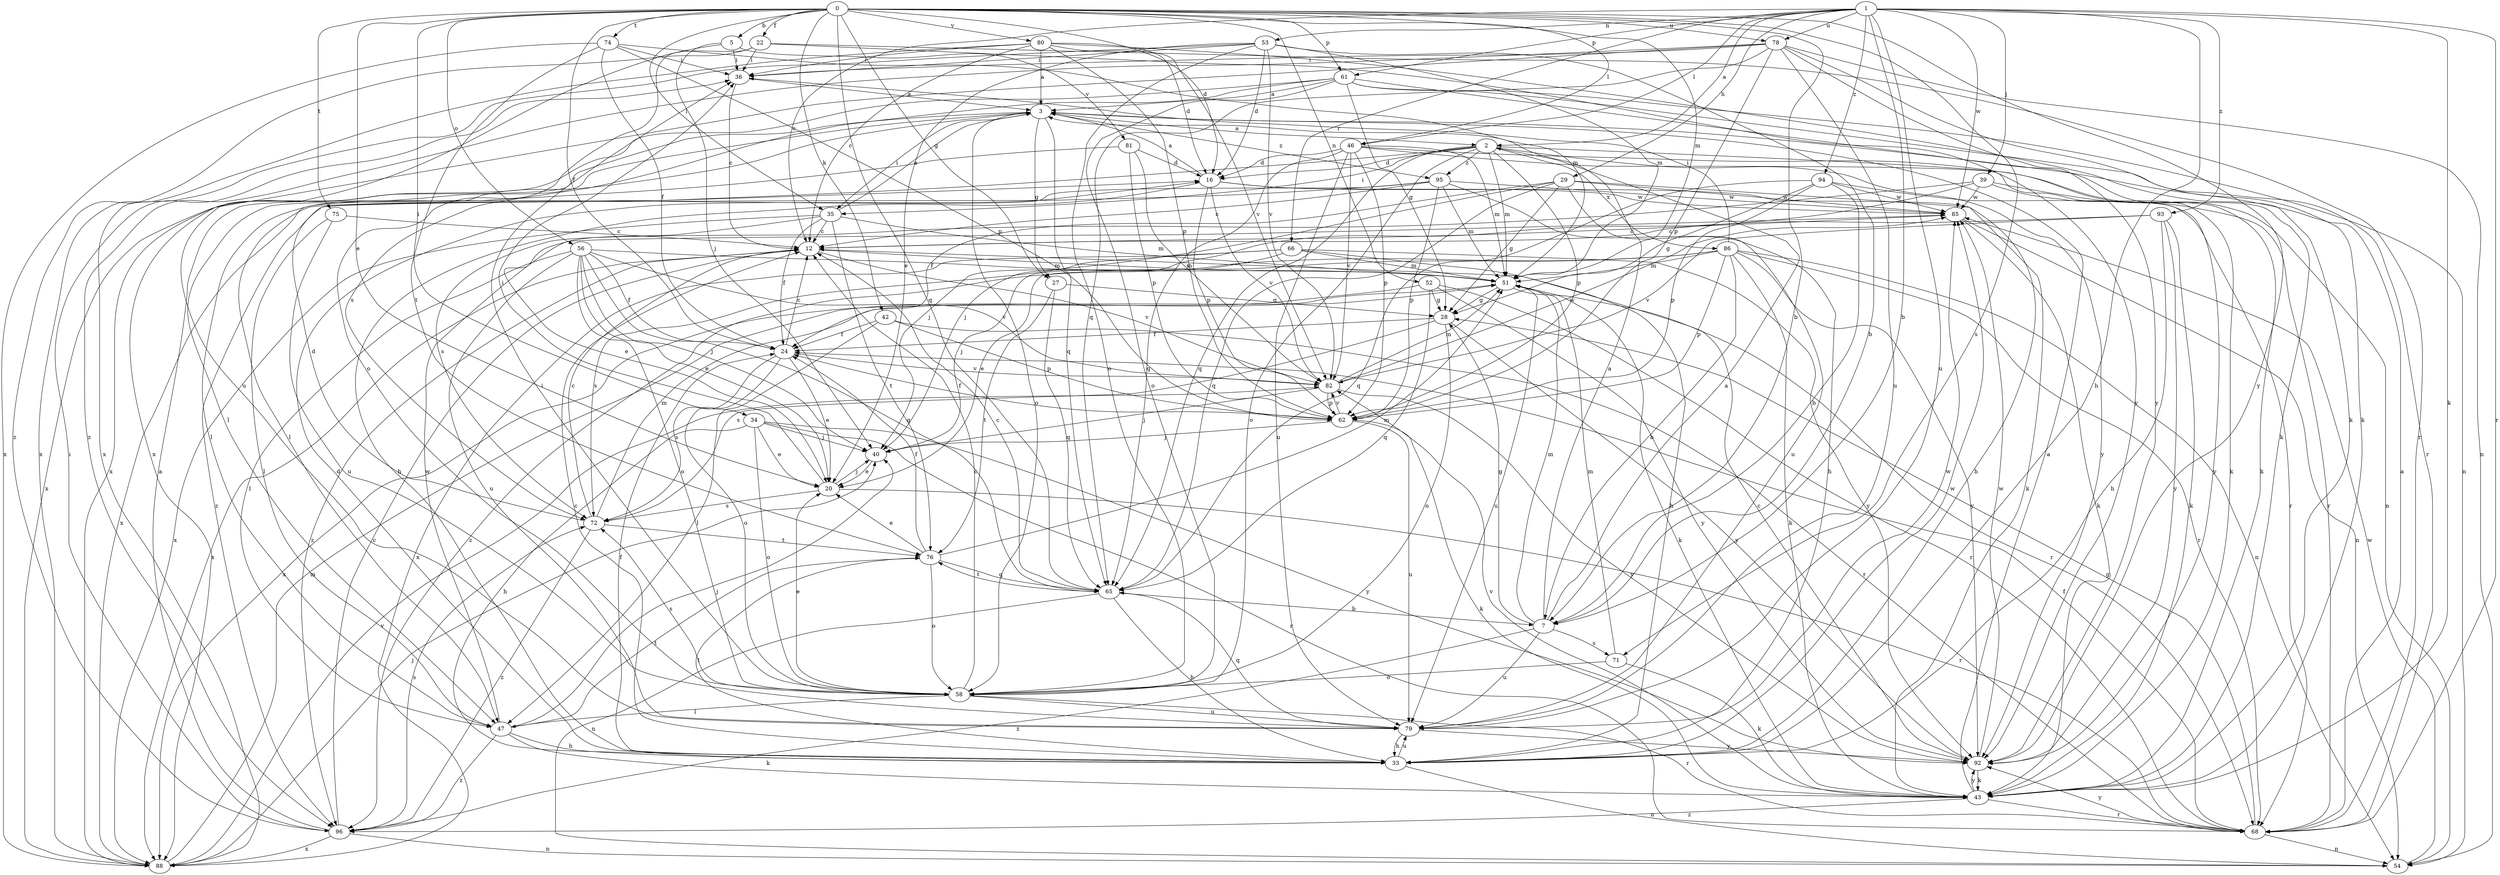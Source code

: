 strict digraph  {
0;
1;
2;
3;
5;
7;
12;
16;
20;
22;
24;
27;
28;
29;
33;
34;
35;
36;
39;
40;
42;
43;
46;
47;
51;
52;
53;
54;
56;
58;
61;
62;
65;
66;
68;
71;
72;
74;
75;
76;
78;
79;
80;
81;
82;
85;
86;
88;
92;
93;
94;
95;
96;
0 -> 5  [label=b];
0 -> 7  [label=b];
0 -> 16  [label=d];
0 -> 20  [label=e];
0 -> 22  [label=f];
0 -> 24  [label=f];
0 -> 27  [label=g];
0 -> 34  [label=i];
0 -> 35  [label=i];
0 -> 42  [label=k];
0 -> 46  [label=l];
0 -> 51  [label=m];
0 -> 52  [label=n];
0 -> 56  [label=o];
0 -> 61  [label=p];
0 -> 65  [label=q];
0 -> 71  [label=s];
0 -> 74  [label=t];
0 -> 75  [label=t];
0 -> 78  [label=u];
0 -> 80  [label=v];
0 -> 92  [label=y];
1 -> 2  [label=a];
1 -> 7  [label=b];
1 -> 12  [label=c];
1 -> 29  [label=h];
1 -> 33  [label=h];
1 -> 39  [label=j];
1 -> 43  [label=k];
1 -> 46  [label=l];
1 -> 53  [label=n];
1 -> 61  [label=p];
1 -> 66  [label=r];
1 -> 68  [label=r];
1 -> 78  [label=u];
1 -> 79  [label=u];
1 -> 85  [label=w];
1 -> 93  [label=z];
1 -> 94  [label=z];
2 -> 16  [label=d];
2 -> 35  [label=i];
2 -> 43  [label=k];
2 -> 47  [label=l];
2 -> 51  [label=m];
2 -> 58  [label=o];
2 -> 62  [label=p];
2 -> 65  [label=q];
2 -> 86  [label=x];
2 -> 92  [label=y];
2 -> 95  [label=z];
3 -> 2  [label=a];
3 -> 27  [label=g];
3 -> 35  [label=i];
3 -> 47  [label=l];
3 -> 58  [label=o];
3 -> 65  [label=q];
3 -> 88  [label=x];
3 -> 95  [label=z];
5 -> 36  [label=i];
5 -> 40  [label=j];
5 -> 79  [label=u];
5 -> 81  [label=v];
7 -> 2  [label=a];
7 -> 3  [label=a];
7 -> 28  [label=g];
7 -> 51  [label=m];
7 -> 71  [label=s];
7 -> 79  [label=u];
7 -> 96  [label=z];
12 -> 51  [label=m];
12 -> 82  [label=v];
12 -> 88  [label=x];
12 -> 96  [label=z];
16 -> 3  [label=a];
16 -> 33  [label=h];
16 -> 43  [label=k];
16 -> 62  [label=p];
16 -> 82  [label=v];
16 -> 85  [label=w];
20 -> 36  [label=i];
20 -> 40  [label=j];
20 -> 68  [label=r];
20 -> 72  [label=s];
22 -> 36  [label=i];
22 -> 58  [label=o];
22 -> 68  [label=r];
22 -> 92  [label=y];
22 -> 96  [label=z];
24 -> 12  [label=c];
24 -> 20  [label=e];
24 -> 58  [label=o];
24 -> 72  [label=s];
24 -> 82  [label=v];
27 -> 28  [label=g];
27 -> 65  [label=q];
27 -> 76  [label=t];
28 -> 24  [label=f];
28 -> 58  [label=o];
28 -> 72  [label=s];
28 -> 92  [label=y];
29 -> 24  [label=f];
29 -> 28  [label=g];
29 -> 33  [label=h];
29 -> 40  [label=j];
29 -> 65  [label=q];
29 -> 79  [label=u];
29 -> 85  [label=w];
33 -> 12  [label=c];
33 -> 16  [label=d];
33 -> 24  [label=f];
33 -> 54  [label=n];
33 -> 76  [label=t];
33 -> 79  [label=u];
33 -> 85  [label=w];
34 -> 20  [label=e];
34 -> 33  [label=h];
34 -> 40  [label=j];
34 -> 58  [label=o];
34 -> 68  [label=r];
34 -> 92  [label=y];
35 -> 3  [label=a];
35 -> 12  [label=c];
35 -> 20  [label=e];
35 -> 24  [label=f];
35 -> 51  [label=m];
35 -> 76  [label=t];
35 -> 88  [label=x];
36 -> 3  [label=a];
36 -> 12  [label=c];
39 -> 40  [label=j];
39 -> 68  [label=r];
39 -> 72  [label=s];
39 -> 85  [label=w];
39 -> 92  [label=y];
40 -> 20  [label=e];
42 -> 24  [label=f];
42 -> 47  [label=l];
42 -> 62  [label=p];
42 -> 68  [label=r];
43 -> 3  [label=a];
43 -> 68  [label=r];
43 -> 82  [label=v];
43 -> 92  [label=y];
43 -> 96  [label=z];
46 -> 16  [label=d];
46 -> 43  [label=k];
46 -> 51  [label=m];
46 -> 54  [label=n];
46 -> 62  [label=p];
46 -> 65  [label=q];
46 -> 79  [label=u];
46 -> 82  [label=v];
47 -> 33  [label=h];
47 -> 40  [label=j];
47 -> 43  [label=k];
47 -> 76  [label=t];
47 -> 85  [label=w];
47 -> 96  [label=z];
51 -> 28  [label=g];
51 -> 43  [label=k];
51 -> 68  [label=r];
51 -> 79  [label=u];
52 -> 28  [label=g];
52 -> 65  [label=q];
52 -> 68  [label=r];
52 -> 88  [label=x];
52 -> 92  [label=y];
53 -> 7  [label=b];
53 -> 16  [label=d];
53 -> 20  [label=e];
53 -> 36  [label=i];
53 -> 51  [label=m];
53 -> 58  [label=o];
53 -> 82  [label=v];
53 -> 88  [label=x];
54 -> 85  [label=w];
56 -> 20  [label=e];
56 -> 24  [label=f];
56 -> 40  [label=j];
56 -> 47  [label=l];
56 -> 51  [label=m];
56 -> 58  [label=o];
56 -> 65  [label=q];
56 -> 79  [label=u];
56 -> 82  [label=v];
58 -> 12  [label=c];
58 -> 20  [label=e];
58 -> 36  [label=i];
58 -> 47  [label=l];
58 -> 68  [label=r];
58 -> 72  [label=s];
58 -> 79  [label=u];
61 -> 3  [label=a];
61 -> 28  [label=g];
61 -> 43  [label=k];
61 -> 54  [label=n];
61 -> 58  [label=o];
61 -> 68  [label=r];
61 -> 72  [label=s];
61 -> 88  [label=x];
62 -> 24  [label=f];
62 -> 40  [label=j];
62 -> 43  [label=k];
62 -> 79  [label=u];
62 -> 82  [label=v];
65 -> 7  [label=b];
65 -> 12  [label=c];
65 -> 33  [label=h];
65 -> 54  [label=n];
65 -> 76  [label=t];
66 -> 33  [label=h];
66 -> 40  [label=j];
66 -> 51  [label=m];
66 -> 72  [label=s];
66 -> 88  [label=x];
66 -> 92  [label=y];
68 -> 3  [label=a];
68 -> 24  [label=f];
68 -> 28  [label=g];
68 -> 54  [label=n];
68 -> 92  [label=y];
71 -> 43  [label=k];
71 -> 51  [label=m];
71 -> 58  [label=o];
72 -> 12  [label=c];
72 -> 16  [label=d];
72 -> 51  [label=m];
72 -> 76  [label=t];
72 -> 96  [label=z];
74 -> 24  [label=f];
74 -> 36  [label=i];
74 -> 51  [label=m];
74 -> 62  [label=p];
74 -> 76  [label=t];
74 -> 88  [label=x];
75 -> 12  [label=c];
75 -> 47  [label=l];
75 -> 79  [label=u];
76 -> 20  [label=e];
76 -> 24  [label=f];
76 -> 51  [label=m];
76 -> 58  [label=o];
76 -> 65  [label=q];
78 -> 36  [label=i];
78 -> 43  [label=k];
78 -> 54  [label=n];
78 -> 62  [label=p];
78 -> 65  [label=q];
78 -> 79  [label=u];
78 -> 88  [label=x];
78 -> 92  [label=y];
78 -> 96  [label=z];
79 -> 33  [label=h];
79 -> 65  [label=q];
79 -> 85  [label=w];
79 -> 92  [label=y];
80 -> 3  [label=a];
80 -> 12  [label=c];
80 -> 16  [label=d];
80 -> 36  [label=i];
80 -> 43  [label=k];
80 -> 62  [label=p];
80 -> 82  [label=v];
80 -> 88  [label=x];
81 -> 16  [label=d];
81 -> 47  [label=l];
81 -> 62  [label=p];
81 -> 82  [label=v];
82 -> 40  [label=j];
82 -> 51  [label=m];
82 -> 62  [label=p];
82 -> 85  [label=w];
82 -> 92  [label=y];
85 -> 12  [label=c];
85 -> 43  [label=k];
85 -> 54  [label=n];
86 -> 7  [label=b];
86 -> 20  [label=e];
86 -> 36  [label=i];
86 -> 43  [label=k];
86 -> 51  [label=m];
86 -> 54  [label=n];
86 -> 62  [label=p];
86 -> 68  [label=r];
86 -> 92  [label=y];
86 -> 96  [label=z];
88 -> 40  [label=j];
88 -> 51  [label=m];
88 -> 82  [label=v];
92 -> 12  [label=c];
92 -> 43  [label=k];
92 -> 85  [label=w];
93 -> 12  [label=c];
93 -> 33  [label=h];
93 -> 43  [label=k];
93 -> 82  [label=v];
93 -> 92  [label=y];
94 -> 7  [label=b];
94 -> 28  [label=g];
94 -> 62  [label=p];
94 -> 65  [label=q];
94 -> 68  [label=r];
94 -> 85  [label=w];
95 -> 12  [label=c];
95 -> 33  [label=h];
95 -> 51  [label=m];
95 -> 62  [label=p];
95 -> 85  [label=w];
95 -> 88  [label=x];
95 -> 96  [label=z];
96 -> 3  [label=a];
96 -> 12  [label=c];
96 -> 36  [label=i];
96 -> 54  [label=n];
96 -> 72  [label=s];
96 -> 88  [label=x];
}
